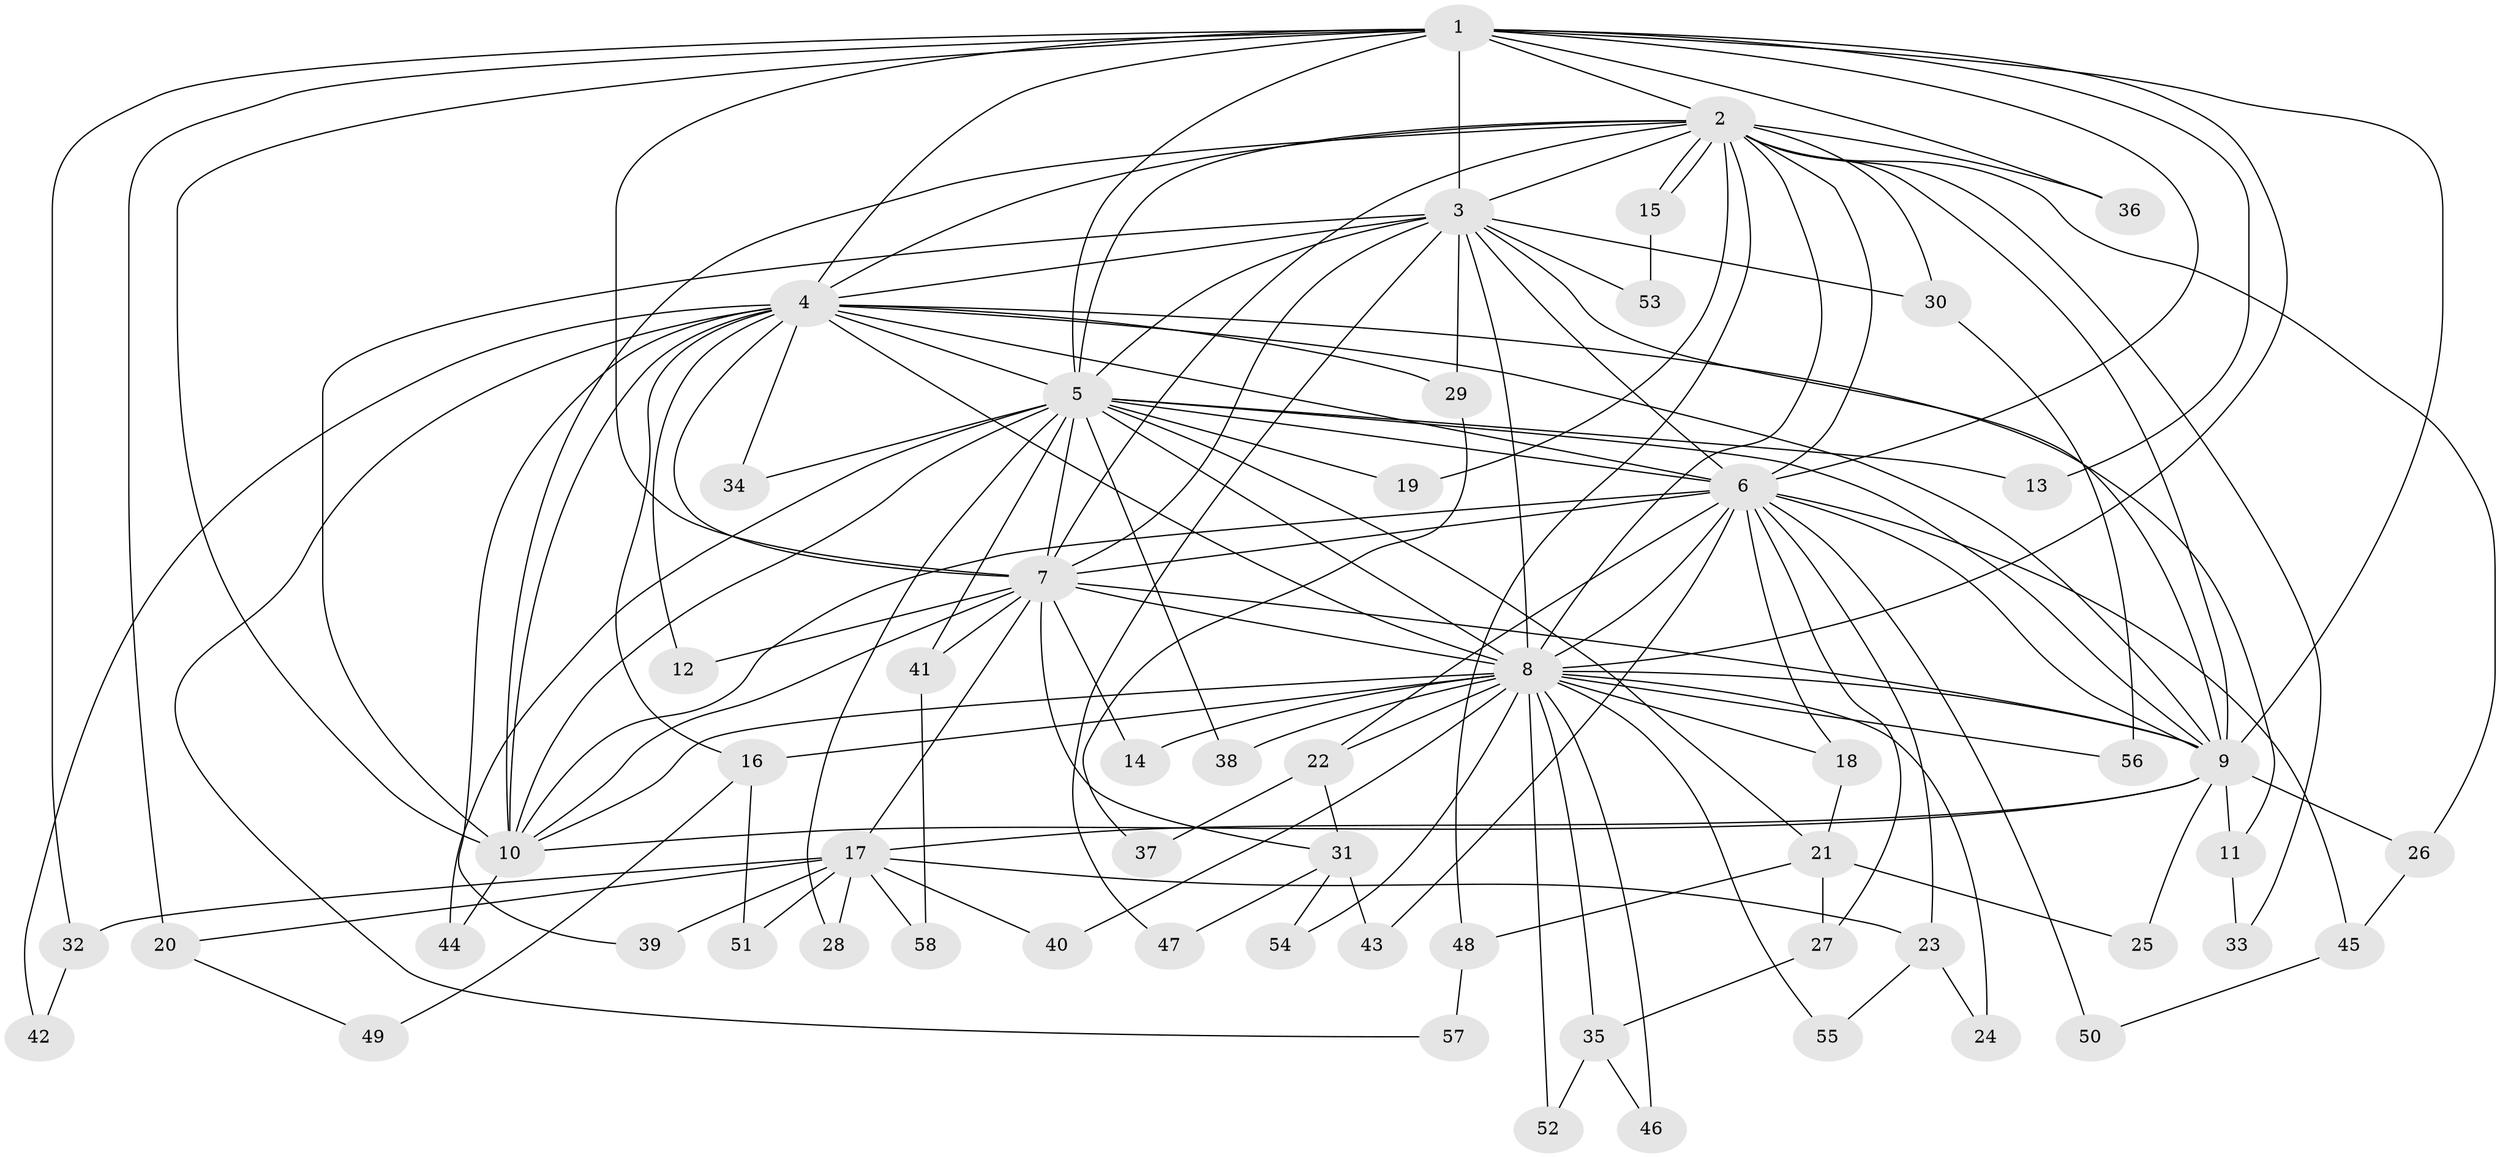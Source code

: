 // coarse degree distribution, {11: 0.07317073170731707, 16: 0.04878048780487805, 14: 0.024390243902439025, 15: 0.024390243902439025, 20: 0.024390243902439025, 19: 0.024390243902439025, 3: 0.1951219512195122, 2: 0.43902439024390244, 6: 0.024390243902439025, 4: 0.04878048780487805, 5: 0.04878048780487805, 1: 0.024390243902439025}
// Generated by graph-tools (version 1.1) at 2025/51/02/27/25 19:51:48]
// undirected, 58 vertices, 141 edges
graph export_dot {
graph [start="1"]
  node [color=gray90,style=filled];
  1;
  2;
  3;
  4;
  5;
  6;
  7;
  8;
  9;
  10;
  11;
  12;
  13;
  14;
  15;
  16;
  17;
  18;
  19;
  20;
  21;
  22;
  23;
  24;
  25;
  26;
  27;
  28;
  29;
  30;
  31;
  32;
  33;
  34;
  35;
  36;
  37;
  38;
  39;
  40;
  41;
  42;
  43;
  44;
  45;
  46;
  47;
  48;
  49;
  50;
  51;
  52;
  53;
  54;
  55;
  56;
  57;
  58;
  1 -- 2;
  1 -- 3;
  1 -- 4;
  1 -- 5;
  1 -- 6;
  1 -- 7;
  1 -- 8;
  1 -- 9;
  1 -- 10;
  1 -- 13;
  1 -- 20;
  1 -- 32;
  1 -- 36;
  2 -- 3;
  2 -- 4;
  2 -- 5;
  2 -- 6;
  2 -- 7;
  2 -- 8;
  2 -- 9;
  2 -- 10;
  2 -- 15;
  2 -- 15;
  2 -- 19;
  2 -- 26;
  2 -- 30;
  2 -- 33;
  2 -- 36;
  2 -- 48;
  3 -- 4;
  3 -- 5;
  3 -- 6;
  3 -- 7;
  3 -- 8;
  3 -- 9;
  3 -- 10;
  3 -- 29;
  3 -- 30;
  3 -- 47;
  3 -- 53;
  4 -- 5;
  4 -- 6;
  4 -- 7;
  4 -- 8;
  4 -- 9;
  4 -- 10;
  4 -- 11;
  4 -- 12;
  4 -- 16;
  4 -- 29;
  4 -- 34;
  4 -- 39;
  4 -- 42;
  4 -- 57;
  5 -- 6;
  5 -- 7;
  5 -- 8;
  5 -- 9;
  5 -- 10;
  5 -- 13;
  5 -- 19;
  5 -- 21;
  5 -- 28;
  5 -- 34;
  5 -- 38;
  5 -- 41;
  5 -- 44;
  6 -- 7;
  6 -- 8;
  6 -- 9;
  6 -- 10;
  6 -- 18;
  6 -- 22;
  6 -- 23;
  6 -- 27;
  6 -- 43;
  6 -- 45;
  6 -- 50;
  7 -- 8;
  7 -- 9;
  7 -- 10;
  7 -- 12;
  7 -- 14;
  7 -- 17;
  7 -- 31;
  7 -- 41;
  8 -- 9;
  8 -- 10;
  8 -- 14;
  8 -- 16;
  8 -- 18;
  8 -- 22;
  8 -- 24;
  8 -- 35;
  8 -- 38;
  8 -- 40;
  8 -- 46;
  8 -- 52;
  8 -- 54;
  8 -- 55;
  8 -- 56;
  9 -- 10;
  9 -- 11;
  9 -- 17;
  9 -- 25;
  9 -- 26;
  10 -- 44;
  11 -- 33;
  15 -- 53;
  16 -- 49;
  16 -- 51;
  17 -- 20;
  17 -- 23;
  17 -- 28;
  17 -- 32;
  17 -- 39;
  17 -- 40;
  17 -- 51;
  17 -- 58;
  18 -- 21;
  20 -- 49;
  21 -- 25;
  21 -- 27;
  21 -- 48;
  22 -- 31;
  22 -- 37;
  23 -- 24;
  23 -- 55;
  26 -- 45;
  27 -- 35;
  29 -- 37;
  30 -- 56;
  31 -- 43;
  31 -- 47;
  31 -- 54;
  32 -- 42;
  35 -- 46;
  35 -- 52;
  41 -- 58;
  45 -- 50;
  48 -- 57;
}
